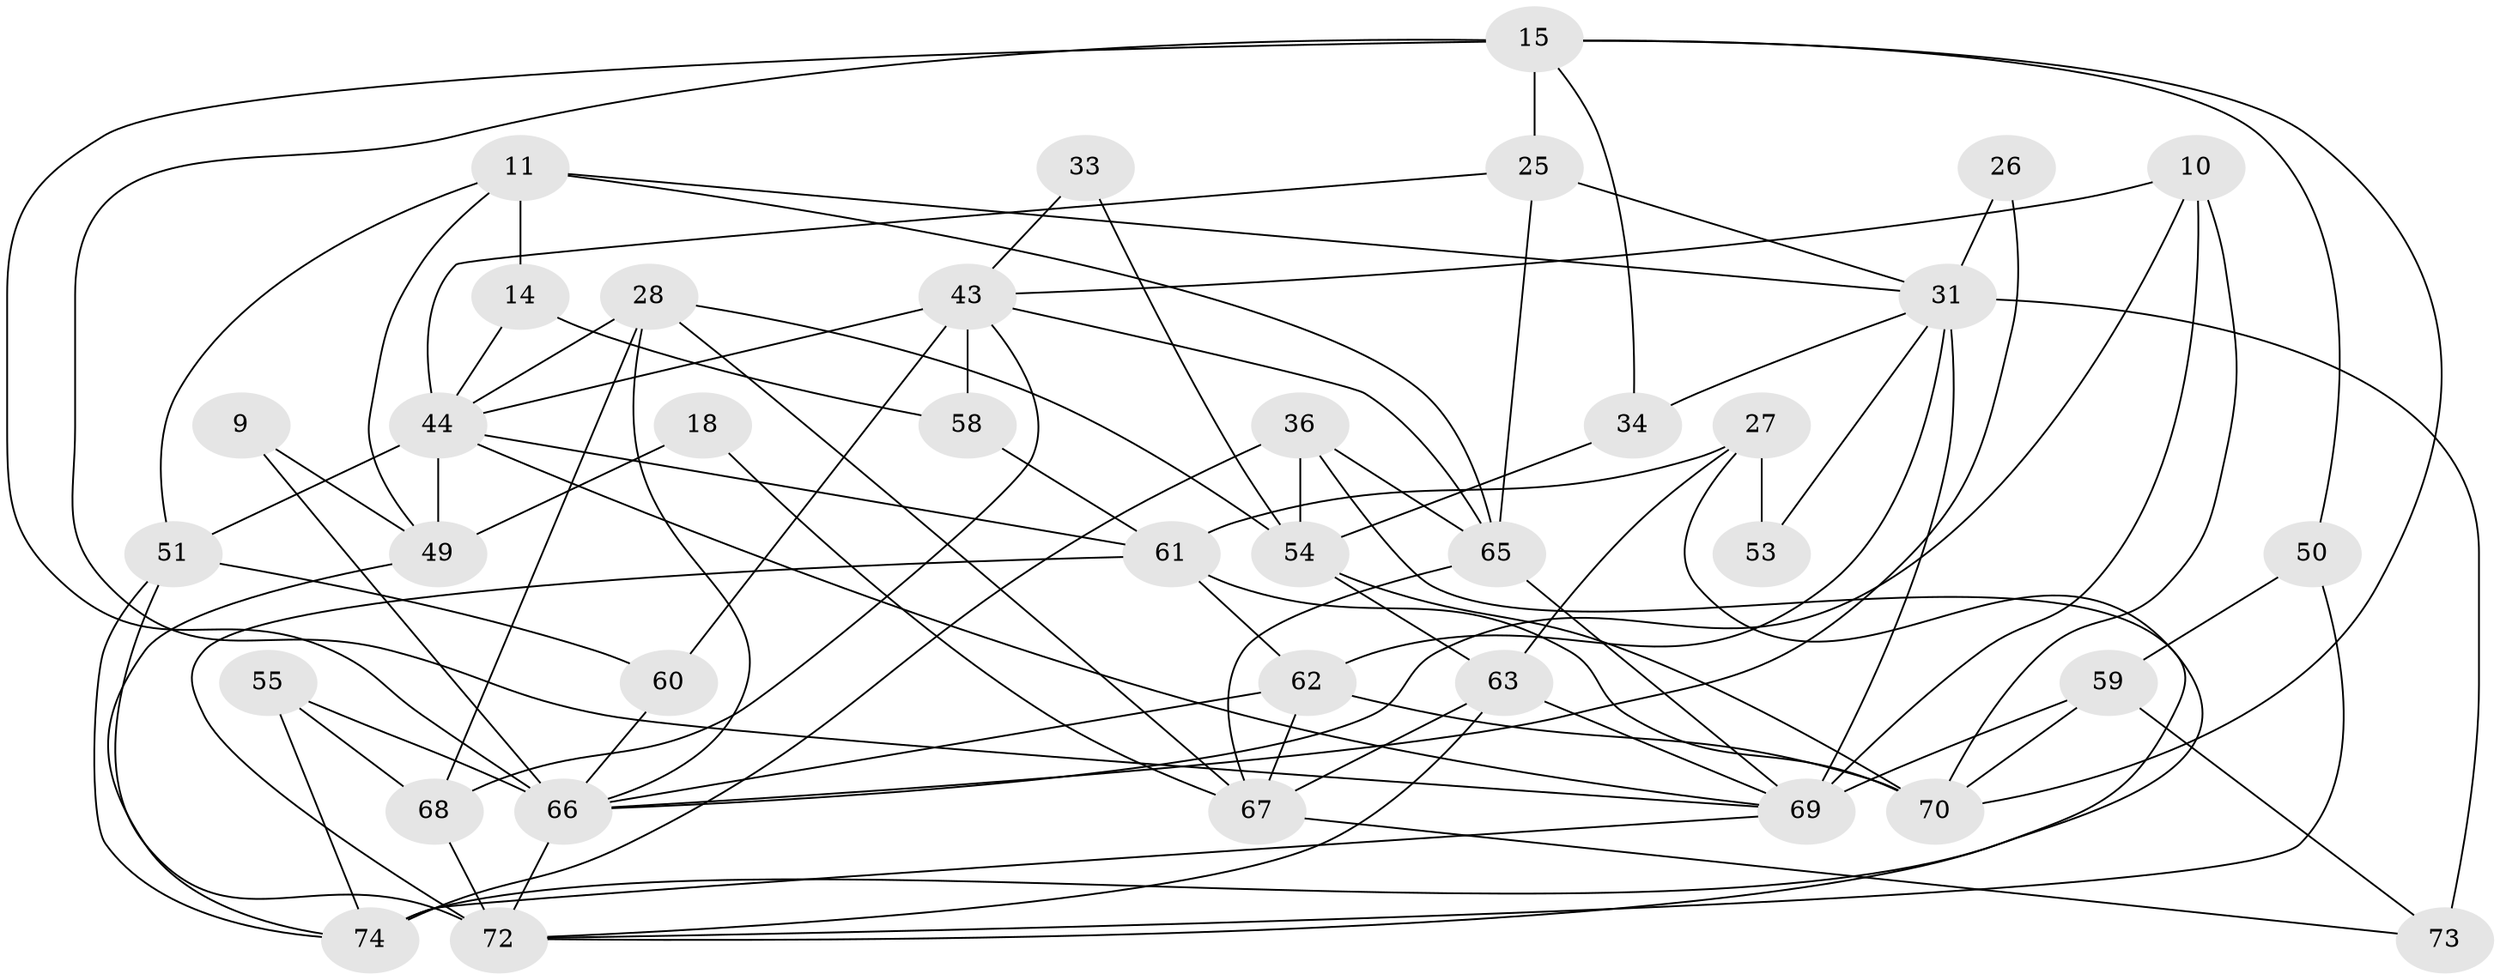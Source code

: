 // original degree distribution, {3: 0.20270270270270271, 7: 0.04054054054054054, 4: 0.28378378378378377, 2: 0.17567567567567569, 5: 0.20270270270270271, 9: 0.013513513513513514, 6: 0.08108108108108109}
// Generated by graph-tools (version 1.1) at 2025/49/03/09/25 04:49:15]
// undirected, 37 vertices, 87 edges
graph export_dot {
graph [start="1"]
  node [color=gray90,style=filled];
  9;
  10;
  11;
  14;
  15;
  18;
  25;
  26;
  27;
  28 [super="+13"];
  31 [super="+30"];
  33;
  34 [super="+7"];
  36;
  43 [super="+16+35"];
  44 [super="+19+40+23"];
  49 [super="+21"];
  50;
  51;
  53;
  54 [super="+48"];
  55 [super="+2"];
  58;
  59 [super="+47"];
  60 [super="+29+45"];
  61 [super="+3+5+41+39"];
  62 [super="+38"];
  63;
  65 [super="+57"];
  66 [super="+42"];
  67 [super="+64"];
  68;
  69 [super="+46"];
  70 [super="+56"];
  72 [super="+1+71"];
  73 [super="+20"];
  74 [super="+22"];
  9 -- 66;
  9 -- 49;
  10 -- 70;
  10 -- 66;
  10 -- 69;
  10 -- 43;
  11 -- 31;
  11 -- 14;
  11 -- 51;
  11 -- 65;
  11 -- 49;
  14 -- 58;
  14 -- 44;
  15 -- 66 [weight=3];
  15 -- 25;
  15 -- 34 [weight=2];
  15 -- 50;
  15 -- 69;
  15 -- 70;
  18 -- 49;
  18 -- 67;
  25 -- 44;
  25 -- 65;
  25 -- 31;
  26 -- 31;
  26 -- 66;
  27 -- 53;
  27 -- 63;
  27 -- 74;
  27 -- 61;
  28 -- 67;
  28 -- 66;
  28 -- 44 [weight=2];
  28 -- 54;
  28 -- 68;
  31 -- 34;
  31 -- 53;
  31 -- 69 [weight=2];
  31 -- 73 [weight=2];
  31 -- 62;
  33 -- 54;
  33 -- 43;
  34 -- 54;
  36 -- 54 [weight=2];
  36 -- 74 [weight=2];
  36 -- 65;
  36 -- 72;
  43 -- 58;
  43 -- 60 [weight=3];
  43 -- 65 [weight=2];
  43 -- 68;
  43 -- 44 [weight=2];
  44 -- 69 [weight=2];
  44 -- 49 [weight=2];
  44 -- 51;
  44 -- 61 [weight=3];
  49 -- 74;
  50 -- 59;
  50 -- 72;
  51 -- 74;
  51 -- 60;
  51 -- 72 [weight=2];
  54 -- 70;
  54 -- 63;
  55 -- 68;
  55 -- 74;
  55 -- 66;
  58 -- 61;
  59 -- 69 [weight=2];
  59 -- 73;
  59 -- 70;
  60 -- 66;
  61 -- 72 [weight=2];
  61 -- 70;
  61 -- 62 [weight=2];
  62 -- 70 [weight=2];
  62 -- 66;
  62 -- 67 [weight=2];
  63 -- 69;
  63 -- 67;
  63 -- 72;
  65 -- 67 [weight=2];
  65 -- 69 [weight=2];
  66 -- 72;
  67 -- 73;
  68 -- 72;
  69 -- 74;
}
